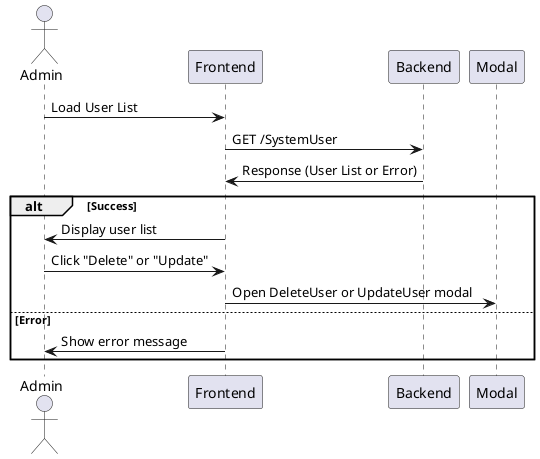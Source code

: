 
@startuml
actor Admin
participant Frontend

Admin -> Frontend: Load User List
Frontend -> Backend: GET /SystemUser
Backend -> Frontend: Response (User List or Error)
alt Success
    Frontend -> Admin: Display user list
    Admin -> Frontend: Click "Delete" or "Update"
    Frontend -> Modal: Open DeleteUser or UpdateUser modal
else Error
    Frontend -> Admin: Show error message
end
@enduml

